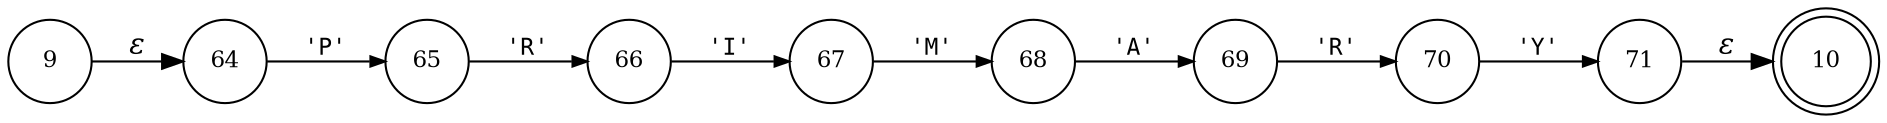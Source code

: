 digraph ATN {
rankdir=LR;
s10[fontsize=11, label="10", shape=doublecircle, fixedsize=true, width=.6];
s64[fontsize=11,label="64", shape=circle, fixedsize=true, width=.55, peripheries=1];
s65[fontsize=11,label="65", shape=circle, fixedsize=true, width=.55, peripheries=1];
s66[fontsize=11,label="66", shape=circle, fixedsize=true, width=.55, peripheries=1];
s67[fontsize=11,label="67", shape=circle, fixedsize=true, width=.55, peripheries=1];
s68[fontsize=11,label="68", shape=circle, fixedsize=true, width=.55, peripheries=1];
s69[fontsize=11,label="69", shape=circle, fixedsize=true, width=.55, peripheries=1];
s70[fontsize=11,label="70", shape=circle, fixedsize=true, width=.55, peripheries=1];
s71[fontsize=11,label="71", shape=circle, fixedsize=true, width=.55, peripheries=1];
s9[fontsize=11,label="9", shape=circle, fixedsize=true, width=.55, peripheries=1];
s9 -> s64 [fontname="Times-Italic", label="&epsilon;"];
s64 -> s65 [fontsize=11, fontname="Courier", arrowsize=.7, label = "'P'", arrowhead = normal];
s65 -> s66 [fontsize=11, fontname="Courier", arrowsize=.7, label = "'R'", arrowhead = normal];
s66 -> s67 [fontsize=11, fontname="Courier", arrowsize=.7, label = "'I'", arrowhead = normal];
s67 -> s68 [fontsize=11, fontname="Courier", arrowsize=.7, label = "'M'", arrowhead = normal];
s68 -> s69 [fontsize=11, fontname="Courier", arrowsize=.7, label = "'A'", arrowhead = normal];
s69 -> s70 [fontsize=11, fontname="Courier", arrowsize=.7, label = "'R'", arrowhead = normal];
s70 -> s71 [fontsize=11, fontname="Courier", arrowsize=.7, label = "'Y'", arrowhead = normal];
s71 -> s10 [fontname="Times-Italic", label="&epsilon;"];
}